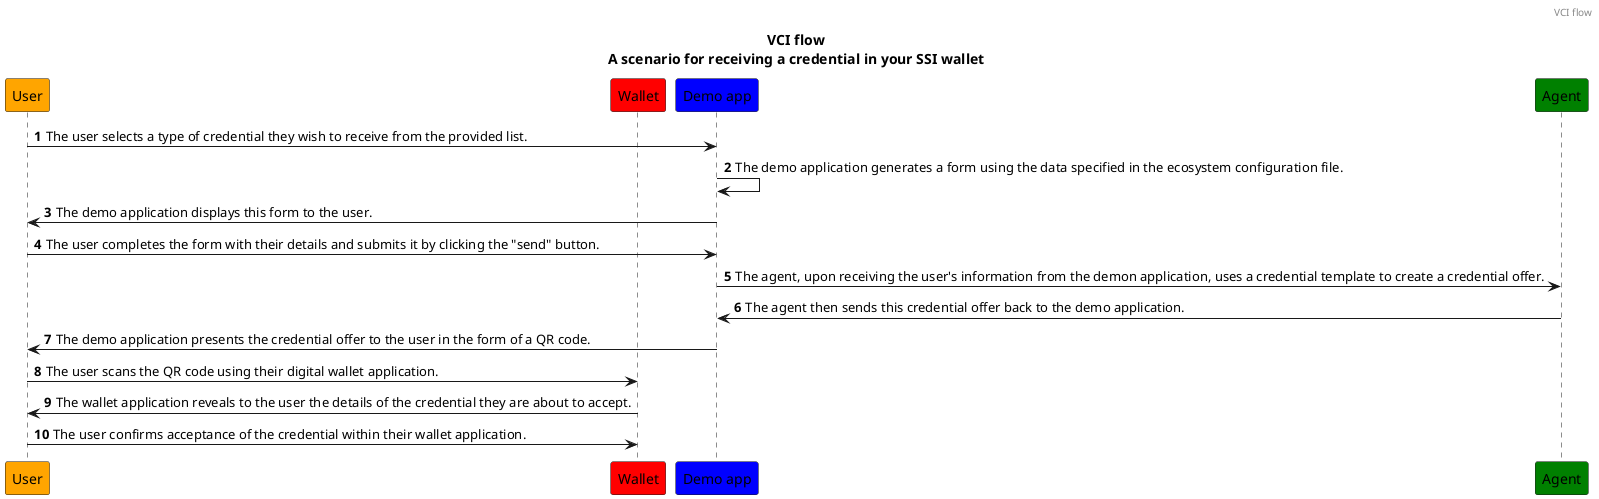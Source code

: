 @startuml

header VCI flow
title
VCI flow
A scenario for receiving a credential in your SSI wallet
end title

autonumber

participant "User" as user order 0 #ORANGE
participant "Wallet" as wallet order 1 #RED
participant "Demo app" as demo order 2 #BLUE
participant "Agent" as agent order 3 #GREEN

user -> demo: The user selects a type of credential they wish to receive from the provided list.
demo -> demo: The demo application generates a form using the data specified in the ecosystem configuration file.
demo -> user: The demo application displays this form to the user.
user -> demo: The user completes the form with their details and submits it by clicking the "send" button.
demo -> agent: The agent, upon receiving the user's information from the demon application, uses a credential template to create a credential offer.
agent -> demo: The agent then sends this credential offer back to the demo application.
demo -> user: The demo application presents the credential offer to the user in the form of a QR code.
user -> wallet: The user scans the QR code using their digital wallet application.
wallet -> user: The wallet application reveals to the user the details of the credential they are about to accept.
user -> wallet: The user confirms acceptance of the credential within their wallet application.
@enduml

